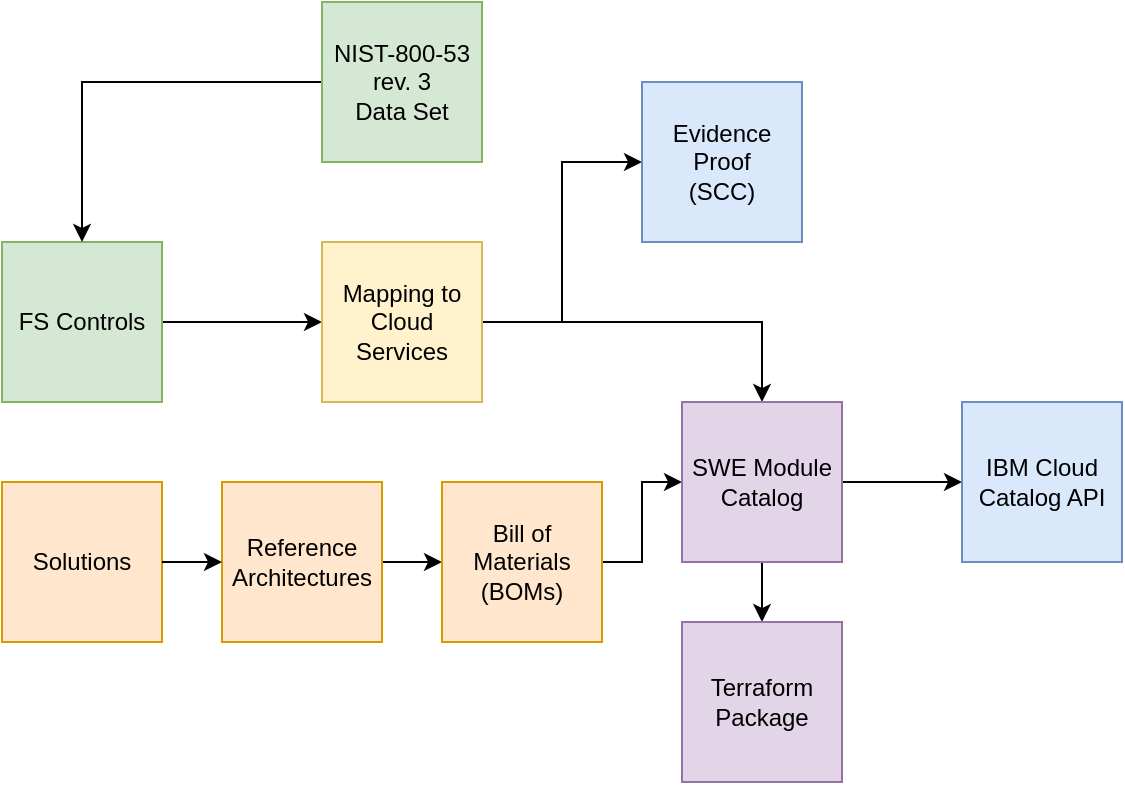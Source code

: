 <mxfile version="16.5.1" type="device"><diagram id="R2NehP78PL_PHXZMHroo" name="Page-1"><mxGraphModel dx="786" dy="1237" grid="1" gridSize="10" guides="1" tooltips="1" connect="1" arrows="1" fold="1" page="1" pageScale="1" pageWidth="850" pageHeight="1100" math="0" shadow="0"><root><mxCell id="0"/><mxCell id="1" parent="0"/><mxCell id="IykY2cJmSTnlpgjwsjTD-16" style="edgeStyle=orthogonalEdgeStyle;rounded=0;orthogonalLoop=1;jettySize=auto;html=1;entryX=0;entryY=0.5;entryDx=0;entryDy=0;exitX=1;exitY=0.5;exitDx=0;exitDy=0;" parent="1" source="IykY2cJmSTnlpgjwsjTD-11" target="IykY2cJmSTnlpgjwsjTD-9" edge="1"><mxGeometry relative="1" as="geometry"><mxPoint x="520" y="420" as="sourcePoint"/></mxGeometry></mxCell><mxCell id="IykY2cJmSTnlpgjwsjTD-14" style="edgeStyle=orthogonalEdgeStyle;rounded=0;orthogonalLoop=1;jettySize=auto;html=1;" parent="1" source="IykY2cJmSTnlpgjwsjTD-2" target="IykY2cJmSTnlpgjwsjTD-3" edge="1"><mxGeometry relative="1" as="geometry"/></mxCell><mxCell id="IykY2cJmSTnlpgjwsjTD-2" value="FS Controls" style="whiteSpace=wrap;html=1;aspect=fixed;fillColor=#d5e8d4;strokeColor=#82b366;" parent="1" vertex="1"><mxGeometry x="120" y="320" width="80" height="80" as="geometry"/></mxCell><mxCell id="IykY2cJmSTnlpgjwsjTD-13" style="edgeStyle=orthogonalEdgeStyle;rounded=0;orthogonalLoop=1;jettySize=auto;html=1;entryX=0.5;entryY=0;entryDx=0;entryDy=0;" parent="1" source="IykY2cJmSTnlpgjwsjTD-3" target="IykY2cJmSTnlpgjwsjTD-11" edge="1"><mxGeometry relative="1" as="geometry"><mxPoint x="480" y="380" as="targetPoint"/></mxGeometry></mxCell><mxCell id="IxjStGwOCap4BHIkSAPU-2" style="edgeStyle=orthogonalEdgeStyle;rounded=0;orthogonalLoop=1;jettySize=auto;html=1;" parent="1" source="IykY2cJmSTnlpgjwsjTD-3" target="IxjStGwOCap4BHIkSAPU-1" edge="1"><mxGeometry relative="1" as="geometry"/></mxCell><mxCell id="IykY2cJmSTnlpgjwsjTD-3" value="Mapping to Cloud Services" style="whiteSpace=wrap;html=1;aspect=fixed;fillColor=#fff2cc;strokeColor=#d6b656;" parent="1" vertex="1"><mxGeometry x="280" y="320" width="80" height="80" as="geometry"/></mxCell><mxCell id="IykY2cJmSTnlpgjwsjTD-15" style="edgeStyle=orthogonalEdgeStyle;rounded=0;orthogonalLoop=1;jettySize=auto;html=1;entryX=0;entryY=0.5;entryDx=0;entryDy=0;" parent="1" source="IykY2cJmSTnlpgjwsjTD-6" target="IykY2cJmSTnlpgjwsjTD-7" edge="1"><mxGeometry relative="1" as="geometry"/></mxCell><mxCell id="IykY2cJmSTnlpgjwsjTD-6" value="Reference&lt;br&gt;Architectures" style="whiteSpace=wrap;html=1;aspect=fixed;fillColor=#ffe6cc;strokeColor=#d79b00;" parent="1" vertex="1"><mxGeometry x="230" y="440" width="80" height="80" as="geometry"/></mxCell><mxCell id="IykY2cJmSTnlpgjwsjTD-12" style="edgeStyle=orthogonalEdgeStyle;rounded=0;orthogonalLoop=1;jettySize=auto;html=1;entryX=0;entryY=0.5;entryDx=0;entryDy=0;" parent="1" source="IykY2cJmSTnlpgjwsjTD-7" target="IykY2cJmSTnlpgjwsjTD-11" edge="1"><mxGeometry relative="1" as="geometry"><mxPoint x="440" y="420" as="targetPoint"/></mxGeometry></mxCell><mxCell id="IykY2cJmSTnlpgjwsjTD-7" value="Bill of Materials (BOMs)" style="whiteSpace=wrap;html=1;aspect=fixed;fillColor=#ffe6cc;strokeColor=#d79b00;" parent="1" vertex="1"><mxGeometry x="340" y="440" width="80" height="80" as="geometry"/></mxCell><mxCell id="IykY2cJmSTnlpgjwsjTD-9" value="IBM Cloud Catalog API" style="whiteSpace=wrap;html=1;aspect=fixed;fillColor=#dae8fc;strokeColor=#6c8ebf;" parent="1" vertex="1"><mxGeometry x="600" y="400" width="80" height="80" as="geometry"/></mxCell><mxCell id="IykY2cJmSTnlpgjwsjTD-19" style="edgeStyle=orthogonalEdgeStyle;rounded=0;orthogonalLoop=1;jettySize=auto;html=1;exitX=0.5;exitY=1;exitDx=0;exitDy=0;" parent="1" source="IykY2cJmSTnlpgjwsjTD-11" target="IykY2cJmSTnlpgjwsjTD-18" edge="1"><mxGeometry relative="1" as="geometry"/></mxCell><mxCell id="IykY2cJmSTnlpgjwsjTD-11" value="SWE Module&lt;br&gt;Catalog" style="whiteSpace=wrap;html=1;aspect=fixed;fillColor=#e1d5e7;strokeColor=#9673a6;" parent="1" vertex="1"><mxGeometry x="460" y="400" width="80" height="80" as="geometry"/></mxCell><mxCell id="IykY2cJmSTnlpgjwsjTD-18" value="Terraform&lt;br&gt;Package" style="whiteSpace=wrap;html=1;aspect=fixed;fillColor=#e1d5e7;strokeColor=#9673a6;" parent="1" vertex="1"><mxGeometry x="460" y="510" width="80" height="80" as="geometry"/></mxCell><mxCell id="IxjStGwOCap4BHIkSAPU-1" value="Evidence&lt;br&gt;Proof&lt;br&gt;(SCC)" style="whiteSpace=wrap;html=1;aspect=fixed;fillColor=#dae8fc;strokeColor=#6c8ebf;" parent="1" vertex="1"><mxGeometry x="440" y="240" width="80" height="80" as="geometry"/></mxCell><mxCell id="YJwnlGDKlzHaOpyrkkRv-2" style="edgeStyle=orthogonalEdgeStyle;rounded=0;orthogonalLoop=1;jettySize=auto;html=1;" parent="1" source="YJwnlGDKlzHaOpyrkkRv-1" target="IykY2cJmSTnlpgjwsjTD-2" edge="1"><mxGeometry relative="1" as="geometry"/></mxCell><mxCell id="YJwnlGDKlzHaOpyrkkRv-1" value="NIST-800-53 rev. 3&lt;br&gt;Data Set" style="whiteSpace=wrap;html=1;aspect=fixed;fillColor=#d5e8d4;strokeColor=#82b366;" parent="1" vertex="1"><mxGeometry x="280" y="200" width="80" height="80" as="geometry"/></mxCell><mxCell id="Dl1Um0uKKgBrOodKr6pK-1" value="Solutions" style="whiteSpace=wrap;html=1;aspect=fixed;fillColor=#ffe6cc;strokeColor=#d79b00;" parent="1" vertex="1"><mxGeometry x="120" y="440" width="80" height="80" as="geometry"/></mxCell><mxCell id="Dl1Um0uKKgBrOodKr6pK-2" style="edgeStyle=orthogonalEdgeStyle;rounded=0;orthogonalLoop=1;jettySize=auto;html=1;exitX=1;exitY=0.5;exitDx=0;exitDy=0;entryX=0;entryY=0.5;entryDx=0;entryDy=0;" parent="1" source="Dl1Um0uKKgBrOodKr6pK-1" edge="1" target="IykY2cJmSTnlpgjwsjTD-6"><mxGeometry relative="1" as="geometry"><mxPoint x="210" y="490" as="sourcePoint"/><mxPoint x="210" y="480" as="targetPoint"/></mxGeometry></mxCell></root></mxGraphModel></diagram></mxfile>